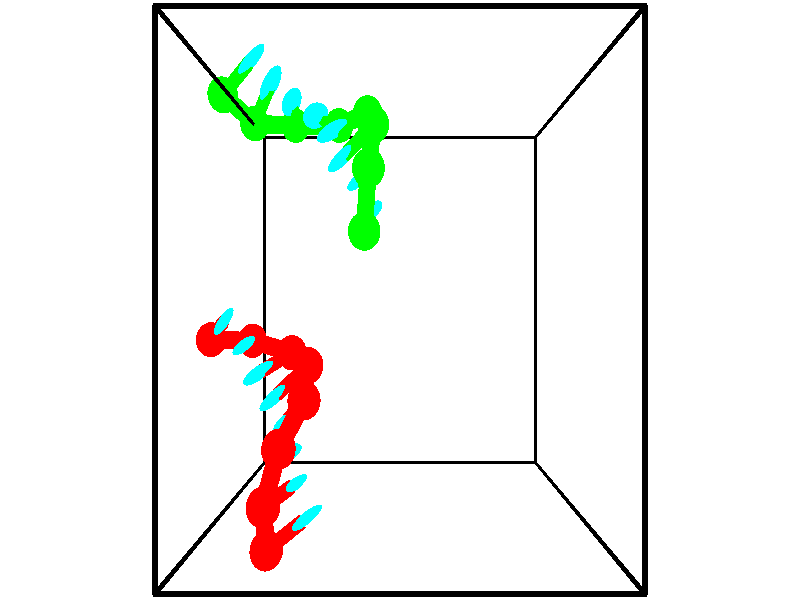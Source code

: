// switches for output
#declare DRAW_BASES = 1; // possible values are 0, 1; only relevant for DNA ribbons
#declare DRAW_BASES_TYPE = 3; // possible values are 1, 2, 3; only relevant for DNA ribbons
#declare DRAW_FOG = 0; // set to 1 to enable fog

#include "colors.inc"

#include "transforms.inc"
background { rgb <1, 1, 1>}

#default {
   normal{
       ripples 0.25
       frequency 0.20
       turbulence 0.2
       lambda 5
   }
	finish {
		phong 0.1
		phong_size 40.
	}
}

// original window dimensions: 1024x640


// camera settings

camera {
	sky <-0, 1, 0>
	up <-0, 1, 0>
	right 1.6 * <1, 0, 0>
	location <2.5, 2.5, 11.1562>
	look_at <2.5, 2.5, 2.5>
	direction <0, 0, -8.6562>
	angle 67.0682
}


# declare cpy_camera_pos = <2.5, 2.5, 11.1562>;
# if (DRAW_FOG = 1)
fog {
	fog_type 2
	up vnormalize(cpy_camera_pos)
	color rgbt<1,1,1,0.3>
	distance 1e-5
	fog_alt 3e-3
	fog_offset 4
}
# end


// LIGHTS

# declare lum = 6;
global_settings {
	ambient_light rgb lum * <0.05, 0.05, 0.05>
	max_trace_level 15
}# declare cpy_direct_light_amount = 0.25;
light_source
{	1000 * <-1, -1, 1>,
	rgb lum * cpy_direct_light_amount
	parallel
}

light_source
{	1000 * <1, 1, -1>,
	rgb lum * cpy_direct_light_amount
	parallel
}

// strand 0

// nucleotide -1

// particle -1
sphere {
	<-0.739851, 1.932741, 0.798876> 0.250000
	pigment { color rgbt <1,0,0,0> }
	no_shadow
}
cylinder {
	<-0.529629, 2.090473, 1.100418>,  <-0.403496, 2.185112, 1.281343>, 0.100000
	pigment { color rgbt <1,0,0,0> }
	no_shadow
}
cylinder {
	<-0.529629, 2.090473, 1.100418>,  <-0.739851, 1.932741, 0.798876>, 0.100000
	pigment { color rgbt <1,0,0,0> }
	no_shadow
}

// particle -1
sphere {
	<-0.529629, 2.090473, 1.100418> 0.100000
	pigment { color rgbt <1,0,0,0> }
	no_shadow
}
sphere {
	0, 1
	scale<0.080000,0.200000,0.300000>
	matrix <0.758600, -0.618326, -0.205426,
		0.385122, 0.679837, -0.624102,
		0.525554, 0.394329, 0.753855,
		-0.371963, 2.208772, 1.326575>
	pigment { color rgbt <0,1,1,0> }
	no_shadow
}
cylinder {
	<-0.094617, 1.901277, 0.532510>,  <-0.739851, 1.932741, 0.798876>, 0.130000
	pigment { color rgbt <1,0,0,0> }
	no_shadow
}

// nucleotide -1

// particle -1
sphere {
	<-0.094617, 1.901277, 0.532510> 0.250000
	pigment { color rgbt <1,0,0,0> }
	no_shadow
}
cylinder {
	<-0.079042, 1.887039, 0.931953>,  <-0.069697, 1.878497, 1.171619>, 0.100000
	pigment { color rgbt <1,0,0,0> }
	no_shadow
}
cylinder {
	<-0.079042, 1.887039, 0.931953>,  <-0.094617, 1.901277, 0.532510>, 0.100000
	pigment { color rgbt <1,0,0,0> }
	no_shadow
}

// particle -1
sphere {
	<-0.079042, 1.887039, 0.931953> 0.100000
	pigment { color rgbt <1,0,0,0> }
	no_shadow
}
sphere {
	0, 1
	scale<0.080000,0.200000,0.300000>
	matrix <0.548827, -0.834370, -0.051140,
		0.835029, 0.550054, -0.012954,
		0.038938, -0.035593, 0.998607,
		-0.067361, 1.876361, 1.231536>
	pigment { color rgbt <0,1,1,0> }
	no_shadow
}
cylinder {
	<0.644128, 1.747007, 0.796129>,  <-0.094617, 1.901277, 0.532510>, 0.130000
	pigment { color rgbt <1,0,0,0> }
	no_shadow
}

// nucleotide -1

// particle -1
sphere {
	<0.644128, 1.747007, 0.796129> 0.250000
	pigment { color rgbt <1,0,0,0> }
	no_shadow
}
cylinder {
	<0.381919, 1.606918, 1.063751>,  <0.224594, 1.522865, 1.224325>, 0.100000
	pigment { color rgbt <1,0,0,0> }
	no_shadow
}
cylinder {
	<0.381919, 1.606918, 1.063751>,  <0.644128, 1.747007, 0.796129>, 0.100000
	pigment { color rgbt <1,0,0,0> }
	no_shadow
}

// particle -1
sphere {
	<0.381919, 1.606918, 1.063751> 0.100000
	pigment { color rgbt <1,0,0,0> }
	no_shadow
}
sphere {
	0, 1
	scale<0.080000,0.200000,0.300000>
	matrix <0.617504, -0.758589, 0.207923,
		0.434719, 0.549443, 0.713535,
		-0.655521, -0.350223, 0.669056,
		0.185263, 1.501852, 1.264468>
	pigment { color rgbt <0,1,1,0> }
	no_shadow
}
cylinder {
	<1.007146, 1.616561, 1.383000>,  <0.644128, 1.747007, 0.796129>, 0.130000
	pigment { color rgbt <1,0,0,0> }
	no_shadow
}

// nucleotide -1

// particle -1
sphere {
	<1.007146, 1.616561, 1.383000> 0.250000
	pigment { color rgbt <1,0,0,0> }
	no_shadow
}
cylinder {
	<0.694665, 1.368553, 1.353882>,  <0.507177, 1.219748, 1.336411>, 0.100000
	pigment { color rgbt <1,0,0,0> }
	no_shadow
}
cylinder {
	<0.694665, 1.368553, 1.353882>,  <1.007146, 1.616561, 1.383000>, 0.100000
	pigment { color rgbt <1,0,0,0> }
	no_shadow
}

// particle -1
sphere {
	<0.694665, 1.368553, 1.353882> 0.100000
	pigment { color rgbt <1,0,0,0> }
	no_shadow
}
sphere {
	0, 1
	scale<0.080000,0.200000,0.300000>
	matrix <0.593277, -0.773631, 0.222525,
		-0.194286, 0.130650, 0.972206,
		-0.781201, -0.620021, -0.072795,
		0.460305, 1.182547, 1.332043>
	pigment { color rgbt <0,1,1,0> }
	no_shadow
}
cylinder {
	<1.033837, 1.220321, 1.933527>,  <1.007146, 1.616561, 1.383000>, 0.130000
	pigment { color rgbt <1,0,0,0> }
	no_shadow
}

// nucleotide -1

// particle -1
sphere {
	<1.033837, 1.220321, 1.933527> 0.250000
	pigment { color rgbt <1,0,0,0> }
	no_shadow
}
cylinder {
	<0.825994, 1.019512, 1.656982>,  <0.701287, 0.899027, 1.491056>, 0.100000
	pigment { color rgbt <1,0,0,0> }
	no_shadow
}
cylinder {
	<0.825994, 1.019512, 1.656982>,  <1.033837, 1.220321, 1.933527>, 0.100000
	pigment { color rgbt <1,0,0,0> }
	no_shadow
}

// particle -1
sphere {
	<0.825994, 1.019512, 1.656982> 0.100000
	pigment { color rgbt <1,0,0,0> }
	no_shadow
}
sphere {
	0, 1
	scale<0.080000,0.200000,0.300000>
	matrix <0.471447, -0.843304, 0.258024,
		-0.712561, -0.191869, 0.674865,
		-0.519609, -0.502021, -0.691362,
		0.670111, 0.868906, 1.449574>
	pigment { color rgbt <0,1,1,0> }
	no_shadow
}
cylinder {
	<0.705121, 0.662693, 2.242236>,  <1.033837, 1.220321, 1.933527>, 0.130000
	pigment { color rgbt <1,0,0,0> }
	no_shadow
}

// nucleotide -1

// particle -1
sphere {
	<0.705121, 0.662693, 2.242236> 0.250000
	pigment { color rgbt <1,0,0,0> }
	no_shadow
}
cylinder {
	<0.729167, 0.555107, 1.857727>,  <0.743596, 0.490556, 1.627022>, 0.100000
	pigment { color rgbt <1,0,0,0> }
	no_shadow
}
cylinder {
	<0.729167, 0.555107, 1.857727>,  <0.705121, 0.662693, 2.242236>, 0.100000
	pigment { color rgbt <1,0,0,0> }
	no_shadow
}

// particle -1
sphere {
	<0.729167, 0.555107, 1.857727> 0.100000
	pigment { color rgbt <1,0,0,0> }
	no_shadow
}
sphere {
	0, 1
	scale<0.080000,0.200000,0.300000>
	matrix <0.502016, -0.824215, 0.262011,
		-0.862767, -0.498325, 0.085475,
		0.060117, -0.268964, -0.961272,
		0.747203, 0.474418, 1.569345>
	pigment { color rgbt <0,1,1,0> }
	no_shadow
}
cylinder {
	<0.489390, -0.035639, 2.290458>,  <0.705121, 0.662693, 2.242236>, 0.130000
	pigment { color rgbt <1,0,0,0> }
	no_shadow
}

// nucleotide -1

// particle -1
sphere {
	<0.489390, -0.035639, 2.290458> 0.250000
	pigment { color rgbt <1,0,0,0> }
	no_shadow
}
cylinder {
	<0.675243, 0.022881, 1.941124>,  <0.786755, 0.057992, 1.731524>, 0.100000
	pigment { color rgbt <1,0,0,0> }
	no_shadow
}
cylinder {
	<0.675243, 0.022881, 1.941124>,  <0.489390, -0.035639, 2.290458>, 0.100000
	pigment { color rgbt <1,0,0,0> }
	no_shadow
}

// particle -1
sphere {
	<0.675243, 0.022881, 1.941124> 0.100000
	pigment { color rgbt <1,0,0,0> }
	no_shadow
}
sphere {
	0, 1
	scale<0.080000,0.200000,0.300000>
	matrix <0.536276, -0.831311, 0.146051,
		-0.704645, -0.536208, -0.464711,
		0.464633, 0.146299, -0.873334,
		0.814633, 0.066770, 1.679124>
	pigment { color rgbt <0,1,1,0> }
	no_shadow
}
cylinder {
	<0.461384, -0.684389, 1.950361>,  <0.489390, -0.035639, 2.290458>, 0.130000
	pigment { color rgbt <1,0,0,0> }
	no_shadow
}

// nucleotide -1

// particle -1
sphere {
	<0.461384, -0.684389, 1.950361> 0.250000
	pigment { color rgbt <1,0,0,0> }
	no_shadow
}
cylinder {
	<0.776059, -0.504765, 1.780907>,  <0.964863, -0.396990, 1.679234>, 0.100000
	pigment { color rgbt <1,0,0,0> }
	no_shadow
}
cylinder {
	<0.776059, -0.504765, 1.780907>,  <0.461384, -0.684389, 1.950361>, 0.100000
	pigment { color rgbt <1,0,0,0> }
	no_shadow
}

// particle -1
sphere {
	<0.776059, -0.504765, 1.780907> 0.100000
	pigment { color rgbt <1,0,0,0> }
	no_shadow
}
sphere {
	0, 1
	scale<0.080000,0.200000,0.300000>
	matrix <0.541330, -0.831667, 0.123661,
		-0.296794, -0.326610, -0.897351,
		0.786687, 0.449061, -0.423637,
		1.012065, -0.370046, 1.653816>
	pigment { color rgbt <0,1,1,0> }
	no_shadow
}
// strand 1

// nucleotide -1

// particle -1
sphere {
	<1.947756, 3.384303, 1.837051> 0.250000
	pigment { color rgbt <0,1,0,0> }
	no_shadow
}
cylinder {
	<1.993773, 3.572578, 1.487144>,  <2.021383, 3.685544, 1.277200>, 0.100000
	pigment { color rgbt <0,1,0,0> }
	no_shadow
}
cylinder {
	<1.993773, 3.572578, 1.487144>,  <1.947756, 3.384303, 1.837051>, 0.100000
	pigment { color rgbt <0,1,0,0> }
	no_shadow
}

// particle -1
sphere {
	<1.993773, 3.572578, 1.487144> 0.100000
	pigment { color rgbt <0,1,0,0> }
	no_shadow
}
sphere {
	0, 1
	scale<0.080000,0.200000,0.300000>
	matrix <-0.494865, 0.790717, 0.360383,
		0.861321, 0.391432, 0.323893,
		0.115042, 0.470689, -0.874767,
		2.028285, 3.713785, 1.224714>
	pigment { color rgbt <0,1,1,0> }
	no_shadow
}
cylinder {
	<2.020211, 4.174189, 1.975135>,  <1.947756, 3.384303, 1.837051>, 0.130000
	pigment { color rgbt <0,1,0,0> }
	no_shadow
}

// nucleotide -1

// particle -1
sphere {
	<2.020211, 4.174189, 1.975135> 0.250000
	pigment { color rgbt <0,1,0,0> }
	no_shadow
}
cylinder {
	<1.905521, 4.143471, 1.593163>,  <1.836708, 4.125040, 1.363979>, 0.100000
	pigment { color rgbt <0,1,0,0> }
	no_shadow
}
cylinder {
	<1.905521, 4.143471, 1.593163>,  <2.020211, 4.174189, 1.975135>, 0.100000
	pigment { color rgbt <0,1,0,0> }
	no_shadow
}

// particle -1
sphere {
	<1.905521, 4.143471, 1.593163> 0.100000
	pigment { color rgbt <0,1,0,0> }
	no_shadow
}
sphere {
	0, 1
	scale<0.080000,0.200000,0.300000>
	matrix <-0.523001, 0.847687, 0.088864,
		0.802658, 0.524909, -0.283215,
		-0.286723, -0.076795, -0.954930,
		1.819504, 4.120432, 1.306683>
	pigment { color rgbt <0,1,1,0> }
	no_shadow
}
cylinder {
	<2.079020, 4.816462, 1.595111>,  <2.020211, 4.174189, 1.975135>, 0.130000
	pigment { color rgbt <0,1,0,0> }
	no_shadow
}

// nucleotide -1

// particle -1
sphere {
	<2.079020, 4.816462, 1.595111> 0.250000
	pigment { color rgbt <0,1,0,0> }
	no_shadow
}
cylinder {
	<1.782482, 4.593704, 1.445297>,  <1.604559, 4.460050, 1.355409>, 0.100000
	pigment { color rgbt <0,1,0,0> }
	no_shadow
}
cylinder {
	<1.782482, 4.593704, 1.445297>,  <2.079020, 4.816462, 1.595111>, 0.100000
	pigment { color rgbt <0,1,0,0> }
	no_shadow
}

// particle -1
sphere {
	<1.782482, 4.593704, 1.445297> 0.100000
	pigment { color rgbt <0,1,0,0> }
	no_shadow
}
sphere {
	0, 1
	scale<0.080000,0.200000,0.300000>
	matrix <-0.570519, 0.816844, -0.085291,
		0.353433, 0.150448, -0.923282,
		-0.741345, -0.556895, -0.374533,
		1.560079, 4.426636, 1.332937>
	pigment { color rgbt <0,1,1,0> }
	no_shadow
}
cylinder {
	<1.954744, 5.116346, 0.986486>,  <2.079020, 4.816462, 1.595111>, 0.130000
	pigment { color rgbt <0,1,0,0> }
	no_shadow
}

// nucleotide -1

// particle -1
sphere {
	<1.954744, 5.116346, 0.986486> 0.250000
	pigment { color rgbt <0,1,0,0> }
	no_shadow
}
cylinder {
	<1.637848, 4.939613, 1.154839>,  <1.447711, 4.833574, 1.255850>, 0.100000
	pigment { color rgbt <0,1,0,0> }
	no_shadow
}
cylinder {
	<1.637848, 4.939613, 1.154839>,  <1.954744, 5.116346, 0.986486>, 0.100000
	pigment { color rgbt <0,1,0,0> }
	no_shadow
}

// particle -1
sphere {
	<1.637848, 4.939613, 1.154839> 0.100000
	pigment { color rgbt <0,1,0,0> }
	no_shadow
}
sphere {
	0, 1
	scale<0.080000,0.200000,0.300000>
	matrix <-0.537774, 0.831485, -0.139395,
		-0.288368, -0.336774, -0.896341,
		-0.792239, -0.441832, 0.420882,
		1.400176, 4.807064, 1.281103>
	pigment { color rgbt <0,1,1,0> }
	no_shadow
}
cylinder {
	<1.420307, 5.074378, 0.464703>,  <1.954744, 5.116346, 0.986486>, 0.130000
	pigment { color rgbt <0,1,0,0> }
	no_shadow
}

// nucleotide -1

// particle -1
sphere {
	<1.420307, 5.074378, 0.464703> 0.250000
	pigment { color rgbt <0,1,0,0> }
	no_shadow
}
cylinder {
	<1.235828, 5.066483, 0.819534>,  <1.125141, 5.061745, 1.032433>, 0.100000
	pigment { color rgbt <0,1,0,0> }
	no_shadow
}
cylinder {
	<1.235828, 5.066483, 0.819534>,  <1.420307, 5.074378, 0.464703>, 0.100000
	pigment { color rgbt <0,1,0,0> }
	no_shadow
}

// particle -1
sphere {
	<1.235828, 5.066483, 0.819534> 0.100000
	pigment { color rgbt <0,1,0,0> }
	no_shadow
}
sphere {
	0, 1
	scale<0.080000,0.200000,0.300000>
	matrix <-0.672608, 0.659824, -0.335009,
		-0.578703, -0.751161, -0.317585,
		-0.461196, -0.019740, 0.887079,
		1.097470, 5.060561, 1.085658>
	pigment { color rgbt <0,1,1,0> }
	no_shadow
}
cylinder {
	<0.626961, 5.101405, 0.337019>,  <1.420307, 5.074378, 0.464703>, 0.130000
	pigment { color rgbt <0,1,0,0> }
	no_shadow
}

// nucleotide -1

// particle -1
sphere {
	<0.626961, 5.101405, 0.337019> 0.250000
	pigment { color rgbt <0,1,0,0> }
	no_shadow
}
cylinder {
	<0.658018, 5.196732, 0.724251>,  <0.676653, 5.253928, 0.956590>, 0.100000
	pigment { color rgbt <0,1,0,0> }
	no_shadow
}
cylinder {
	<0.658018, 5.196732, 0.724251>,  <0.626961, 5.101405, 0.337019>, 0.100000
	pigment { color rgbt <0,1,0,0> }
	no_shadow
}

// particle -1
sphere {
	<0.658018, 5.196732, 0.724251> 0.100000
	pigment { color rgbt <0,1,0,0> }
	no_shadow
}
sphere {
	0, 1
	scale<0.080000,0.200000,0.300000>
	matrix <-0.673047, 0.728882, -0.125452,
		-0.735513, -0.641822, 0.216992,
		0.077644, 0.238318, 0.968079,
		0.681311, 5.268227, 1.014674>
	pigment { color rgbt <0,1,1,0> }
	no_shadow
}
cylinder {
	<-0.028174, 5.057551, 0.646902>,  <0.626961, 5.101405, 0.337019>, 0.130000
	pigment { color rgbt <0,1,0,0> }
	no_shadow
}

// nucleotide -1

// particle -1
sphere {
	<-0.028174, 5.057551, 0.646902> 0.250000
	pigment { color rgbt <0,1,0,0> }
	no_shadow
}
cylinder {
	<0.176098, 5.322769, 0.865837>,  <0.298661, 5.481900, 0.997198>, 0.100000
	pigment { color rgbt <0,1,0,0> }
	no_shadow
}
cylinder {
	<0.176098, 5.322769, 0.865837>,  <-0.028174, 5.057551, 0.646902>, 0.100000
	pigment { color rgbt <0,1,0,0> }
	no_shadow
}

// particle -1
sphere {
	<0.176098, 5.322769, 0.865837> 0.100000
	pigment { color rgbt <0,1,0,0> }
	no_shadow
}
sphere {
	0, 1
	scale<0.080000,0.200000,0.300000>
	matrix <-0.722503, 0.676029, -0.144827,
		-0.466042, -0.321492, 0.824286,
		0.510680, 0.663045, 0.547337,
		0.329302, 5.521683, 1.030038>
	pigment { color rgbt <0,1,1,0> }
	no_shadow
}
cylinder {
	<-0.494184, 5.388590, 0.950526>,  <-0.028174, 5.057551, 0.646902>, 0.130000
	pigment { color rgbt <0,1,0,0> }
	no_shadow
}

// nucleotide -1

// particle -1
sphere {
	<-0.494184, 5.388590, 0.950526> 0.250000
	pigment { color rgbt <0,1,0,0> }
	no_shadow
}
cylinder {
	<-0.197529, 5.638092, 1.049240>,  <-0.019535, 5.787793, 1.108469>, 0.100000
	pigment { color rgbt <0,1,0,0> }
	no_shadow
}
cylinder {
	<-0.197529, 5.638092, 1.049240>,  <-0.494184, 5.388590, 0.950526>, 0.100000
	pigment { color rgbt <0,1,0,0> }
	no_shadow
}

// particle -1
sphere {
	<-0.197529, 5.638092, 1.049240> 0.100000
	pigment { color rgbt <0,1,0,0> }
	no_shadow
}
sphere {
	0, 1
	scale<0.080000,0.200000,0.300000>
	matrix <-0.664250, 0.734175, 0.140565,
		-0.093506, -0.268175, 0.958822,
		0.741639, 0.623754, 0.246785,
		0.024963, 5.825218, 1.123276>
	pigment { color rgbt <0,1,1,0> }
	no_shadow
}
// box output
cylinder {
	<0.000000, 0.000000, 0.000000>,  <5.000000, 0.000000, 0.000000>, 0.025000
	pigment { color rgbt <0,0,0,0> }
	no_shadow
}
cylinder {
	<0.000000, 0.000000, 0.000000>,  <0.000000, 5.000000, 0.000000>, 0.025000
	pigment { color rgbt <0,0,0,0> }
	no_shadow
}
cylinder {
	<0.000000, 0.000000, 0.000000>,  <0.000000, 0.000000, 5.000000>, 0.025000
	pigment { color rgbt <0,0,0,0> }
	no_shadow
}
cylinder {
	<5.000000, 5.000000, 5.000000>,  <0.000000, 5.000000, 5.000000>, 0.025000
	pigment { color rgbt <0,0,0,0> }
	no_shadow
}
cylinder {
	<5.000000, 5.000000, 5.000000>,  <5.000000, 0.000000, 5.000000>, 0.025000
	pigment { color rgbt <0,0,0,0> }
	no_shadow
}
cylinder {
	<5.000000, 5.000000, 5.000000>,  <5.000000, 5.000000, 0.000000>, 0.025000
	pigment { color rgbt <0,0,0,0> }
	no_shadow
}
cylinder {
	<0.000000, 0.000000, 5.000000>,  <0.000000, 5.000000, 5.000000>, 0.025000
	pigment { color rgbt <0,0,0,0> }
	no_shadow
}
cylinder {
	<0.000000, 0.000000, 5.000000>,  <5.000000, 0.000000, 5.000000>, 0.025000
	pigment { color rgbt <0,0,0,0> }
	no_shadow
}
cylinder {
	<5.000000, 5.000000, 0.000000>,  <0.000000, 5.000000, 0.000000>, 0.025000
	pigment { color rgbt <0,0,0,0> }
	no_shadow
}
cylinder {
	<5.000000, 5.000000, 0.000000>,  <5.000000, 0.000000, 0.000000>, 0.025000
	pigment { color rgbt <0,0,0,0> }
	no_shadow
}
cylinder {
	<5.000000, 0.000000, 5.000000>,  <5.000000, 0.000000, 0.000000>, 0.025000
	pigment { color rgbt <0,0,0,0> }
	no_shadow
}
cylinder {
	<0.000000, 5.000000, 0.000000>,  <0.000000, 5.000000, 5.000000>, 0.025000
	pigment { color rgbt <0,0,0,0> }
	no_shadow
}
// end of box output
